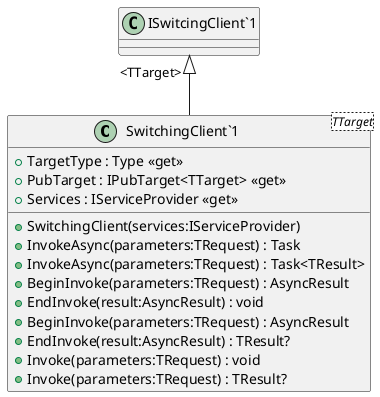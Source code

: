 @startuml
class "SwitchingClient`1"<TTarget> {
    + TargetType : Type <<get>>
    + PubTarget : IPubTarget<TTarget> <<get>>
    + Services : IServiceProvider <<get>>
    + SwitchingClient(services:IServiceProvider)
    + InvokeAsync(parameters:TRequest) : Task
    + InvokeAsync(parameters:TRequest) : Task<TResult>
    + BeginInvoke(parameters:TRequest) : AsyncResult
    + EndInvoke(result:AsyncResult) : void
    + BeginInvoke(parameters:TRequest) : AsyncResult
    + EndInvoke(result:AsyncResult) : TResult?
    + Invoke(parameters:TRequest) : void
    + Invoke(parameters:TRequest) : TResult?
}
"ISwitcingClient`1" "<TTarget>" <|-- "SwitchingClient`1"
@enduml
